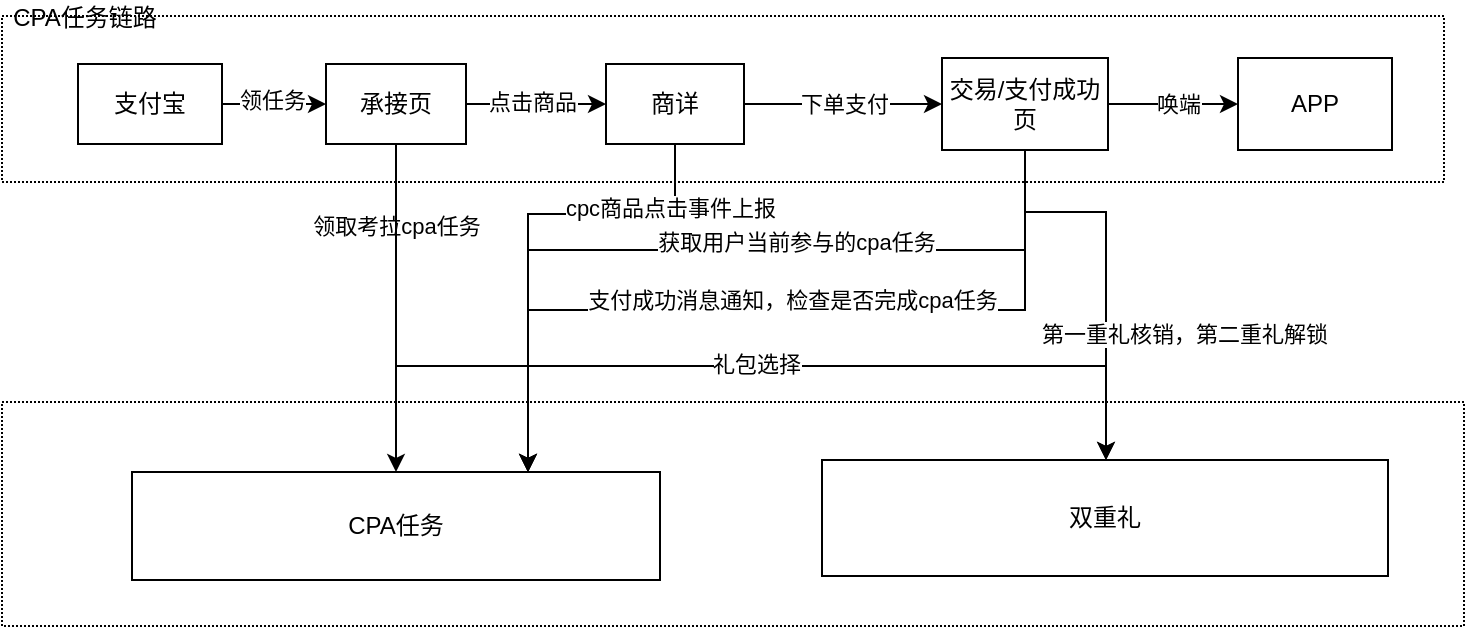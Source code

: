<mxfile version="15.7.0" type="github">
  <diagram id="7q1tMiTkfniS3eZ19G8Q" name="Page-1">
    <mxGraphModel dx="1186" dy="668" grid="0" gridSize="10" guides="1" tooltips="1" connect="1" arrows="1" fold="1" page="1" pageScale="1" pageWidth="827" pageHeight="1169" math="0" shadow="0">
      <root>
        <mxCell id="0" />
        <mxCell id="1" parent="0" />
        <mxCell id="m9xCT49Yx_ZQGG5x9CAk-8" value="" style="rounded=0;whiteSpace=wrap;html=1;dashed=1;dashPattern=1 1;" vertex="1" parent="1">
          <mxGeometry x="56" y="194" width="721" height="83" as="geometry" />
        </mxCell>
        <mxCell id="m9xCT49Yx_ZQGG5x9CAk-2" value="" style="rounded=0;whiteSpace=wrap;html=1;dashed=1;dashPattern=1 1;" vertex="1" parent="1">
          <mxGeometry x="56" y="387" width="731" height="112" as="geometry" />
        </mxCell>
        <mxCell id="m9xCT49Yx_ZQGG5x9CAk-13" style="edgeStyle=orthogonalEdgeStyle;rounded=0;orthogonalLoop=1;jettySize=auto;html=1;entryX=0;entryY=0.5;entryDx=0;entryDy=0;" edge="1" parent="1" source="m9xCT49Yx_ZQGG5x9CAk-3" target="m9xCT49Yx_ZQGG5x9CAk-6">
          <mxGeometry relative="1" as="geometry" />
        </mxCell>
        <mxCell id="m9xCT49Yx_ZQGG5x9CAk-14" value="点击商品" style="edgeLabel;html=1;align=center;verticalAlign=middle;resizable=0;points=[];" vertex="1" connectable="0" parent="m9xCT49Yx_ZQGG5x9CAk-13">
          <mxGeometry x="-0.065" y="1" relative="1" as="geometry">
            <mxPoint as="offset" />
          </mxGeometry>
        </mxCell>
        <mxCell id="m9xCT49Yx_ZQGG5x9CAk-20" style="edgeStyle=orthogonalEdgeStyle;rounded=0;orthogonalLoop=1;jettySize=auto;html=1;" edge="1" parent="1" source="m9xCT49Yx_ZQGG5x9CAk-3" target="m9xCT49Yx_ZQGG5x9CAk-22">
          <mxGeometry relative="1" as="geometry" />
        </mxCell>
        <mxCell id="m9xCT49Yx_ZQGG5x9CAk-23" value="领取考拉cpa任务" style="edgeLabel;html=1;align=center;verticalAlign=middle;resizable=0;points=[];" vertex="1" connectable="0" parent="m9xCT49Yx_ZQGG5x9CAk-20">
          <mxGeometry x="-0.498" relative="1" as="geometry">
            <mxPoint as="offset" />
          </mxGeometry>
        </mxCell>
        <mxCell id="m9xCT49Yx_ZQGG5x9CAk-26" style="edgeStyle=orthogonalEdgeStyle;rounded=0;orthogonalLoop=1;jettySize=auto;html=1;" edge="1" parent="1" source="m9xCT49Yx_ZQGG5x9CAk-3" target="m9xCT49Yx_ZQGG5x9CAk-21">
          <mxGeometry relative="1" as="geometry">
            <Array as="points">
              <mxPoint x="253" y="369" />
              <mxPoint x="608" y="369" />
            </Array>
          </mxGeometry>
        </mxCell>
        <mxCell id="m9xCT49Yx_ZQGG5x9CAk-27" value="礼包选择" style="edgeLabel;html=1;align=center;verticalAlign=middle;resizable=0;points=[];" vertex="1" connectable="0" parent="m9xCT49Yx_ZQGG5x9CAk-26">
          <mxGeometry x="0.135" y="1" relative="1" as="geometry">
            <mxPoint as="offset" />
          </mxGeometry>
        </mxCell>
        <mxCell id="m9xCT49Yx_ZQGG5x9CAk-3" value="承接页" style="rounded=0;whiteSpace=wrap;html=1;" vertex="1" parent="1">
          <mxGeometry x="218" y="218" width="70" height="40" as="geometry" />
        </mxCell>
        <mxCell id="m9xCT49Yx_ZQGG5x9CAk-11" style="edgeStyle=orthogonalEdgeStyle;rounded=0;orthogonalLoop=1;jettySize=auto;html=1;entryX=0;entryY=0.5;entryDx=0;entryDy=0;" edge="1" parent="1" source="m9xCT49Yx_ZQGG5x9CAk-4" target="m9xCT49Yx_ZQGG5x9CAk-3">
          <mxGeometry relative="1" as="geometry" />
        </mxCell>
        <mxCell id="m9xCT49Yx_ZQGG5x9CAk-12" value="领任务" style="edgeLabel;html=1;align=center;verticalAlign=middle;resizable=0;points=[];" vertex="1" connectable="0" parent="m9xCT49Yx_ZQGG5x9CAk-11">
          <mxGeometry x="-0.038" y="2" relative="1" as="geometry">
            <mxPoint as="offset" />
          </mxGeometry>
        </mxCell>
        <mxCell id="m9xCT49Yx_ZQGG5x9CAk-4" value="支付宝" style="rounded=0;whiteSpace=wrap;html=1;" vertex="1" parent="1">
          <mxGeometry x="94" y="218" width="72" height="40" as="geometry" />
        </mxCell>
        <mxCell id="m9xCT49Yx_ZQGG5x9CAk-15" value="下单支付" style="edgeStyle=orthogonalEdgeStyle;rounded=0;orthogonalLoop=1;jettySize=auto;html=1;exitX=1;exitY=0.5;exitDx=0;exitDy=0;entryX=0;entryY=0.5;entryDx=0;entryDy=0;" edge="1" parent="1" source="m9xCT49Yx_ZQGG5x9CAk-6" target="m9xCT49Yx_ZQGG5x9CAk-7">
          <mxGeometry relative="1" as="geometry" />
        </mxCell>
        <mxCell id="m9xCT49Yx_ZQGG5x9CAk-24" style="edgeStyle=orthogonalEdgeStyle;rounded=0;orthogonalLoop=1;jettySize=auto;html=1;entryX=0.75;entryY=0;entryDx=0;entryDy=0;" edge="1" parent="1" source="m9xCT49Yx_ZQGG5x9CAk-6" target="m9xCT49Yx_ZQGG5x9CAk-22">
          <mxGeometry relative="1" as="geometry">
            <Array as="points">
              <mxPoint x="393" y="293" />
              <mxPoint x="319" y="293" />
            </Array>
          </mxGeometry>
        </mxCell>
        <mxCell id="m9xCT49Yx_ZQGG5x9CAk-25" value="cpc商品点击事件上报" style="edgeLabel;html=1;align=center;verticalAlign=middle;resizable=0;points=[];" vertex="1" connectable="0" parent="m9xCT49Yx_ZQGG5x9CAk-24">
          <mxGeometry x="-0.596" relative="1" as="geometry">
            <mxPoint x="10" y="-3" as="offset" />
          </mxGeometry>
        </mxCell>
        <mxCell id="m9xCT49Yx_ZQGG5x9CAk-6" value="商详" style="rounded=0;whiteSpace=wrap;html=1;" vertex="1" parent="1">
          <mxGeometry x="358" y="218" width="69" height="40" as="geometry" />
        </mxCell>
        <mxCell id="m9xCT49Yx_ZQGG5x9CAk-17" style="edgeStyle=orthogonalEdgeStyle;rounded=0;orthogonalLoop=1;jettySize=auto;html=1;entryX=0;entryY=0.5;entryDx=0;entryDy=0;" edge="1" parent="1" source="m9xCT49Yx_ZQGG5x9CAk-7" target="m9xCT49Yx_ZQGG5x9CAk-16">
          <mxGeometry relative="1" as="geometry" />
        </mxCell>
        <mxCell id="m9xCT49Yx_ZQGG5x9CAk-18" value="唤端" style="edgeLabel;html=1;align=center;verticalAlign=middle;resizable=0;points=[];" vertex="1" connectable="0" parent="m9xCT49Yx_ZQGG5x9CAk-17">
          <mxGeometry x="0.077" relative="1" as="geometry">
            <mxPoint as="offset" />
          </mxGeometry>
        </mxCell>
        <mxCell id="m9xCT49Yx_ZQGG5x9CAk-29" style="edgeStyle=orthogonalEdgeStyle;rounded=0;orthogonalLoop=1;jettySize=auto;html=1;entryX=0.75;entryY=0;entryDx=0;entryDy=0;" edge="1" parent="1" source="m9xCT49Yx_ZQGG5x9CAk-7" target="m9xCT49Yx_ZQGG5x9CAk-22">
          <mxGeometry relative="1" as="geometry">
            <Array as="points">
              <mxPoint x="568" y="311" />
              <mxPoint x="319" y="311" />
            </Array>
          </mxGeometry>
        </mxCell>
        <mxCell id="m9xCT49Yx_ZQGG5x9CAk-30" value="获取用户当前参与的cpa任务" style="edgeLabel;html=1;align=center;verticalAlign=middle;resizable=0;points=[];" vertex="1" connectable="0" parent="m9xCT49Yx_ZQGG5x9CAk-29">
          <mxGeometry x="-0.226" y="3" relative="1" as="geometry">
            <mxPoint x="-6" y="-7" as="offset" />
          </mxGeometry>
        </mxCell>
        <mxCell id="m9xCT49Yx_ZQGG5x9CAk-32" value="支付成功消息通知，检查是否完成cpa任务" style="edgeStyle=orthogonalEdgeStyle;rounded=0;orthogonalLoop=1;jettySize=auto;html=1;entryX=0.75;entryY=0;entryDx=0;entryDy=0;" edge="1" parent="1" source="m9xCT49Yx_ZQGG5x9CAk-7" target="m9xCT49Yx_ZQGG5x9CAk-22">
          <mxGeometry x="-0.04" y="-5" relative="1" as="geometry">
            <Array as="points">
              <mxPoint x="568" y="341" />
              <mxPoint x="319" y="341" />
            </Array>
            <mxPoint as="offset" />
          </mxGeometry>
        </mxCell>
        <mxCell id="m9xCT49Yx_ZQGG5x9CAk-33" style="edgeStyle=orthogonalEdgeStyle;rounded=0;orthogonalLoop=1;jettySize=auto;html=1;" edge="1" parent="1" source="m9xCT49Yx_ZQGG5x9CAk-7" target="m9xCT49Yx_ZQGG5x9CAk-21">
          <mxGeometry relative="1" as="geometry">
            <Array as="points">
              <mxPoint x="568" y="292" />
              <mxPoint x="608" y="292" />
            </Array>
          </mxGeometry>
        </mxCell>
        <mxCell id="m9xCT49Yx_ZQGG5x9CAk-34" value="第一重礼核销，第二重礼解锁" style="edgeLabel;html=1;align=center;verticalAlign=middle;resizable=0;points=[];" vertex="1" connectable="0" parent="m9xCT49Yx_ZQGG5x9CAk-33">
          <mxGeometry x="0.212" y="1" relative="1" as="geometry">
            <mxPoint x="38" y="14" as="offset" />
          </mxGeometry>
        </mxCell>
        <mxCell id="m9xCT49Yx_ZQGG5x9CAk-7" value="交易/支付成功页" style="rounded=0;whiteSpace=wrap;html=1;" vertex="1" parent="1">
          <mxGeometry x="526" y="215" width="83" height="46" as="geometry" />
        </mxCell>
        <mxCell id="m9xCT49Yx_ZQGG5x9CAk-16" value="APP" style="rounded=0;whiteSpace=wrap;html=1;" vertex="1" parent="1">
          <mxGeometry x="674" y="215" width="77" height="46" as="geometry" />
        </mxCell>
        <mxCell id="m9xCT49Yx_ZQGG5x9CAk-19" value="CPA任务链路" style="text;html=1;align=center;verticalAlign=middle;resizable=0;points=[];autosize=1;strokeColor=none;fillColor=none;" vertex="1" parent="1">
          <mxGeometry x="56" y="186" width="82" height="18" as="geometry" />
        </mxCell>
        <mxCell id="m9xCT49Yx_ZQGG5x9CAk-21" value="双重礼" style="rounded=0;whiteSpace=wrap;html=1;" vertex="1" parent="1">
          <mxGeometry x="466" y="416" width="283" height="58" as="geometry" />
        </mxCell>
        <mxCell id="m9xCT49Yx_ZQGG5x9CAk-22" value="CPA任务" style="rounded=0;whiteSpace=wrap;html=1;" vertex="1" parent="1">
          <mxGeometry x="121" y="422" width="264" height="54" as="geometry" />
        </mxCell>
      </root>
    </mxGraphModel>
  </diagram>
</mxfile>
